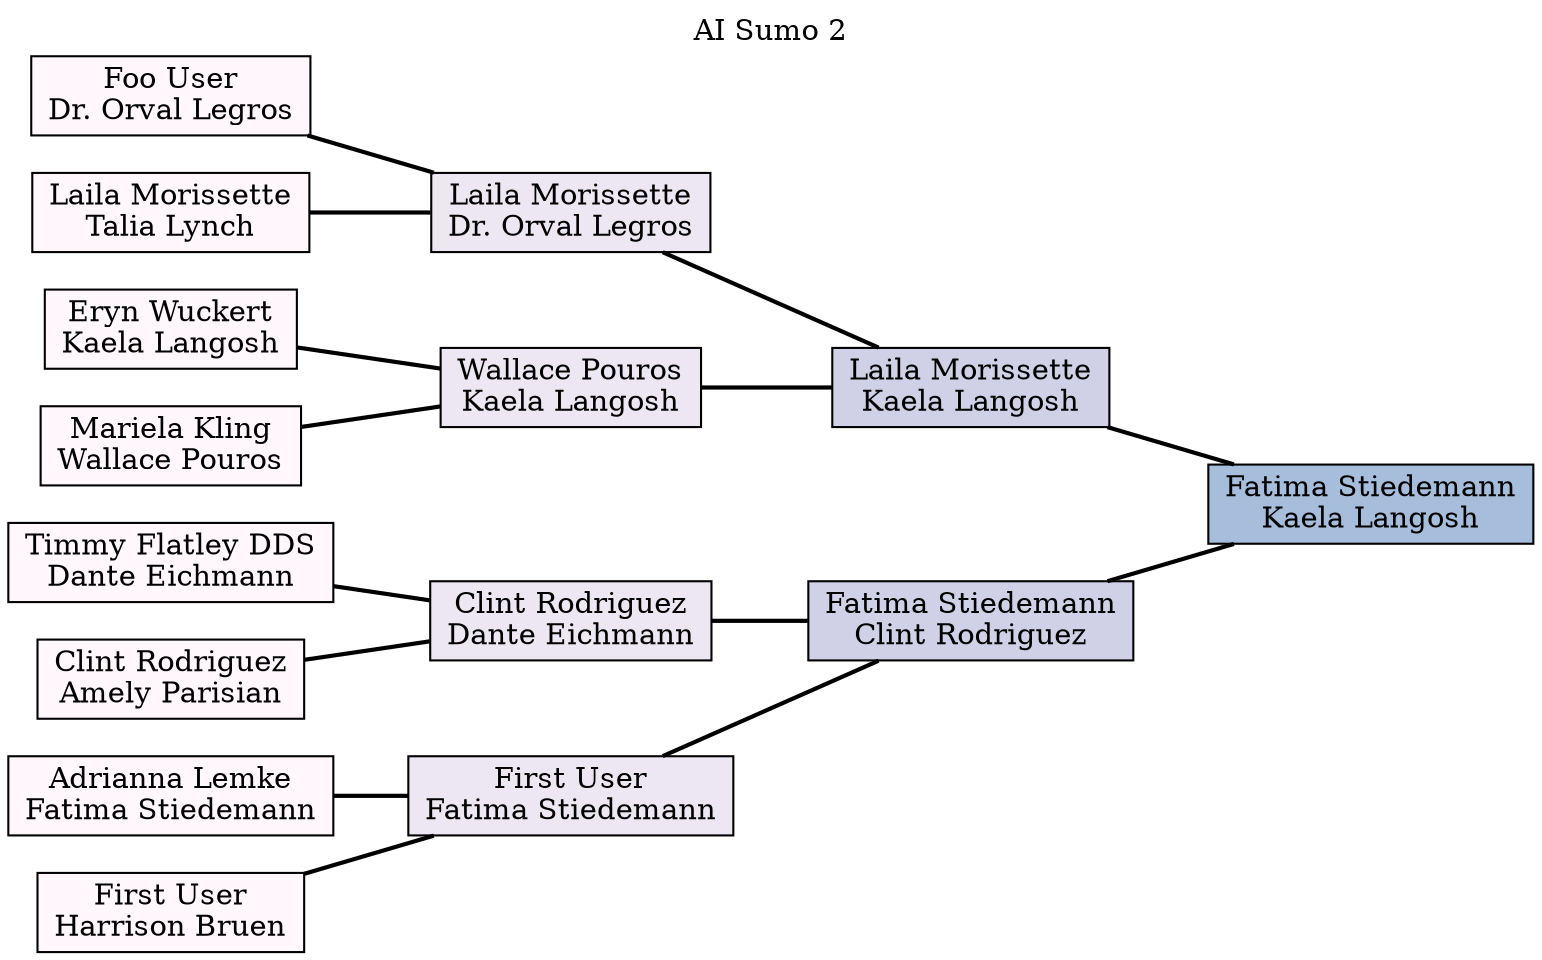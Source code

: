 digraph 
  {
    label = "AI Sumo 2";
    rankdir = LR;
    labelloc="t";
    node [ shape = box, colorscheme = pubu8, style = filled ];
    edge [ arrowhead=none, arrowtail=none, style=bold ];
    1269                 [ label = "Foo User\nDr. Orval Legros",fillcolor = 1 ];
    1279                 [ label = "Laila Morissette\nDr. Orval Legros",fillcolor = 2 ];
    1270                 [ label = "Adrianna Lemke\nFatima Stiedemann",fillcolor = 1 ];
    1277                 [ label = "First User\nFatima Stiedemann",fillcolor = 2 ];
    1271                 [ label = "Eryn Wuckert\nKaela Langosh",fillcolor = 1 ];
    1280                 [ label = "Wallace Pouros\nKaela Langosh",fillcolor = 2 ];
    1272                 [ label = "Mariela Kling\nWallace Pouros",fillcolor = 1 ];
    1273                 [ label = "Timmy Flatley DDS\nDante Eichmann",fillcolor = 1 ];
    1278                 [ label = "Clint Rodriguez\nDante Eichmann",fillcolor = 2 ];
    1274                 [ label = "Laila Morissette\nTalia Lynch",fillcolor = 1 ];
    1275                 [ label = "Clint Rodriguez\nAmely Parisian",fillcolor = 1 ];
    1276                 [ label = "First User\nHarrison Bruen",fillcolor = 1 ];
    1281                 [ label = "Fatima Stiedemann\nClint Rodriguez",fillcolor = 3 ];
    1282                 [ label = "Laila Morissette\nKaela Langosh",fillcolor = 3 ];
    1283                 [ label = "Fatima Stiedemann\nKaela Langosh",fillcolor = 4 ];
    1269 -> 1279;
    1270 -> 1277;
    1271 -> 1280;
    1272 -> 1280;
    1273 -> 1278;
    1274 -> 1279;
    1275 -> 1278;
    1276 -> 1277;
    1277 -> 1281;
    1278 -> 1281;
    1279 -> 1282;
    1280 -> 1282;
    1281 -> 1283;
    1282 -> 1283;
  }
